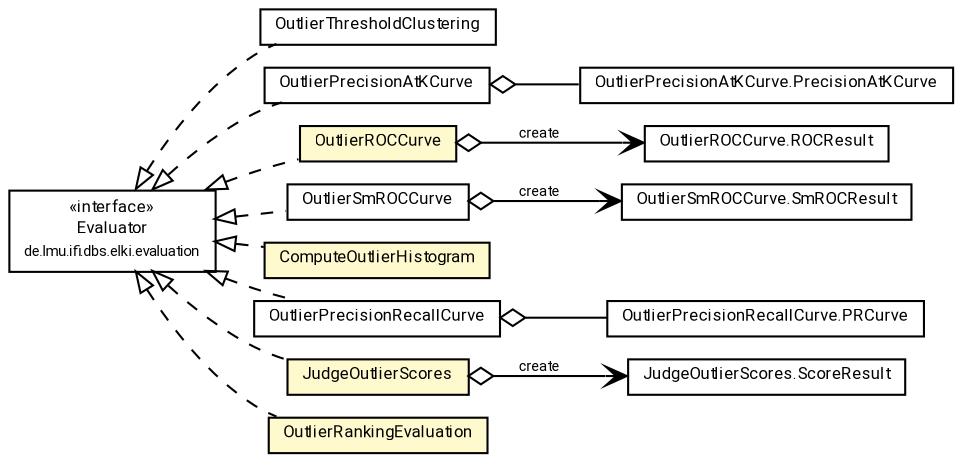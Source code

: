 #!/usr/local/bin/dot
#
# Class diagram 
# Generated by UMLGraph version R5_7_2-60-g0e99a6 (http://www.spinellis.gr/umlgraph/)
#

digraph G {
	graph [fontnames="svg"]
	edge [fontname="Roboto",fontsize=7,labelfontname="Roboto",labelfontsize=7,color="black"];
	node [fontname="Roboto",fontcolor="black",fontsize=8,shape=plaintext,margin=0,width=0,height=0];
	nodesep=0.15;
	ranksep=0.25;
	rankdir=LR;
	// de.lmu.ifi.dbs.elki.evaluation.outlier.OutlierThresholdClustering
	c35234 [label=<<table title="de.lmu.ifi.dbs.elki.evaluation.outlier.OutlierThresholdClustering" border="0" cellborder="1" cellspacing="0" cellpadding="2" href="OutlierThresholdClustering.html" target="_parent">
		<tr><td><table border="0" cellspacing="0" cellpadding="1">
		<tr><td align="center" balign="center"> <font face="Roboto">OutlierThresholdClustering</font> </td></tr>
		</table></td></tr>
		</table>>, URL="OutlierThresholdClustering.html"];
	// de.lmu.ifi.dbs.elki.evaluation.Evaluator
	c36307 [label=<<table title="de.lmu.ifi.dbs.elki.evaluation.Evaluator" border="0" cellborder="1" cellspacing="0" cellpadding="2" href="../Evaluator.html" target="_parent">
		<tr><td><table border="0" cellspacing="0" cellpadding="1">
		<tr><td align="center" balign="center"> &#171;interface&#187; </td></tr>
		<tr><td align="center" balign="center"> <font face="Roboto">Evaluator</font> </td></tr>
		<tr><td align="center" balign="center"> <font face="Roboto" point-size="7.0">de.lmu.ifi.dbs.elki.evaluation</font> </td></tr>
		</table></td></tr>
		</table>>, URL="../Evaluator.html"];
	// de.lmu.ifi.dbs.elki.evaluation.outlier.OutlierPrecisionAtKCurve
	c38057 [label=<<table title="de.lmu.ifi.dbs.elki.evaluation.outlier.OutlierPrecisionAtKCurve" border="0" cellborder="1" cellspacing="0" cellpadding="2" href="OutlierPrecisionAtKCurve.html" target="_parent">
		<tr><td><table border="0" cellspacing="0" cellpadding="1">
		<tr><td align="center" balign="center"> <font face="Roboto">OutlierPrecisionAtKCurve</font> </td></tr>
		</table></td></tr>
		</table>>, URL="OutlierPrecisionAtKCurve.html"];
	// de.lmu.ifi.dbs.elki.evaluation.outlier.OutlierPrecisionAtKCurve.PrecisionAtKCurve
	c38058 [label=<<table title="de.lmu.ifi.dbs.elki.evaluation.outlier.OutlierPrecisionAtKCurve.PrecisionAtKCurve" border="0" cellborder="1" cellspacing="0" cellpadding="2" href="OutlierPrecisionAtKCurve.PrecisionAtKCurve.html" target="_parent">
		<tr><td><table border="0" cellspacing="0" cellpadding="1">
		<tr><td align="center" balign="center"> <font face="Roboto">OutlierPrecisionAtKCurve.PrecisionAtKCurve</font> </td></tr>
		</table></td></tr>
		</table>>, URL="OutlierPrecisionAtKCurve.PrecisionAtKCurve.html"];
	// de.lmu.ifi.dbs.elki.evaluation.outlier.OutlierROCCurve
	c38060 [label=<<table title="de.lmu.ifi.dbs.elki.evaluation.outlier.OutlierROCCurve" border="0" cellborder="1" cellspacing="0" cellpadding="2" bgcolor="LemonChiffon" href="OutlierROCCurve.html" target="_parent">
		<tr><td><table border="0" cellspacing="0" cellpadding="1">
		<tr><td align="center" balign="center"> <font face="Roboto">OutlierROCCurve</font> </td></tr>
		</table></td></tr>
		</table>>, URL="OutlierROCCurve.html"];
	// de.lmu.ifi.dbs.elki.evaluation.outlier.OutlierROCCurve.ROCResult
	c38061 [label=<<table title="de.lmu.ifi.dbs.elki.evaluation.outlier.OutlierROCCurve.ROCResult" border="0" cellborder="1" cellspacing="0" cellpadding="2" href="OutlierROCCurve.ROCResult.html" target="_parent">
		<tr><td><table border="0" cellspacing="0" cellpadding="1">
		<tr><td align="center" balign="center"> <font face="Roboto">OutlierROCCurve.ROCResult</font> </td></tr>
		</table></td></tr>
		</table>>, URL="OutlierROCCurve.ROCResult.html"];
	// de.lmu.ifi.dbs.elki.evaluation.outlier.OutlierSmROCCurve
	c38063 [label=<<table title="de.lmu.ifi.dbs.elki.evaluation.outlier.OutlierSmROCCurve" border="0" cellborder="1" cellspacing="0" cellpadding="2" href="OutlierSmROCCurve.html" target="_parent">
		<tr><td><table border="0" cellspacing="0" cellpadding="1">
		<tr><td align="center" balign="center"> <font face="Roboto">OutlierSmROCCurve</font> </td></tr>
		</table></td></tr>
		</table>>, URL="OutlierSmROCCurve.html"];
	// de.lmu.ifi.dbs.elki.evaluation.outlier.OutlierSmROCCurve.SmROCResult
	c38064 [label=<<table title="de.lmu.ifi.dbs.elki.evaluation.outlier.OutlierSmROCCurve.SmROCResult" border="0" cellborder="1" cellspacing="0" cellpadding="2" href="OutlierSmROCCurve.SmROCResult.html" target="_parent">
		<tr><td><table border="0" cellspacing="0" cellpadding="1">
		<tr><td align="center" balign="center"> <font face="Roboto">OutlierSmROCCurve.SmROCResult</font> </td></tr>
		</table></td></tr>
		</table>>, URL="OutlierSmROCCurve.SmROCResult.html"];
	// de.lmu.ifi.dbs.elki.evaluation.outlier.ComputeOutlierHistogram
	c38066 [label=<<table title="de.lmu.ifi.dbs.elki.evaluation.outlier.ComputeOutlierHistogram" border="0" cellborder="1" cellspacing="0" cellpadding="2" bgcolor="LemonChiffon" href="ComputeOutlierHistogram.html" target="_parent">
		<tr><td><table border="0" cellspacing="0" cellpadding="1">
		<tr><td align="center" balign="center"> <font face="Roboto">ComputeOutlierHistogram</font> </td></tr>
		</table></td></tr>
		</table>>, URL="ComputeOutlierHistogram.html"];
	// de.lmu.ifi.dbs.elki.evaluation.outlier.OutlierPrecisionRecallCurve
	c38068 [label=<<table title="de.lmu.ifi.dbs.elki.evaluation.outlier.OutlierPrecisionRecallCurve" border="0" cellborder="1" cellspacing="0" cellpadding="2" href="OutlierPrecisionRecallCurve.html" target="_parent">
		<tr><td><table border="0" cellspacing="0" cellpadding="1">
		<tr><td align="center" balign="center"> <font face="Roboto">OutlierPrecisionRecallCurve</font> </td></tr>
		</table></td></tr>
		</table>>, URL="OutlierPrecisionRecallCurve.html"];
	// de.lmu.ifi.dbs.elki.evaluation.outlier.OutlierPrecisionRecallCurve.PRCurve
	c38069 [label=<<table title="de.lmu.ifi.dbs.elki.evaluation.outlier.OutlierPrecisionRecallCurve.PRCurve" border="0" cellborder="1" cellspacing="0" cellpadding="2" href="OutlierPrecisionRecallCurve.PRCurve.html" target="_parent">
		<tr><td><table border="0" cellspacing="0" cellpadding="1">
		<tr><td align="center" balign="center"> <font face="Roboto">OutlierPrecisionRecallCurve.PRCurve</font> </td></tr>
		</table></td></tr>
		</table>>, URL="OutlierPrecisionRecallCurve.PRCurve.html"];
	// de.lmu.ifi.dbs.elki.evaluation.outlier.JudgeOutlierScores
	c38071 [label=<<table title="de.lmu.ifi.dbs.elki.evaluation.outlier.JudgeOutlierScores" border="0" cellborder="1" cellspacing="0" cellpadding="2" bgcolor="LemonChiffon" href="JudgeOutlierScores.html" target="_parent">
		<tr><td><table border="0" cellspacing="0" cellpadding="1">
		<tr><td align="center" balign="center"> <font face="Roboto">JudgeOutlierScores</font> </td></tr>
		</table></td></tr>
		</table>>, URL="JudgeOutlierScores.html"];
	// de.lmu.ifi.dbs.elki.evaluation.outlier.JudgeOutlierScores.ScoreResult
	c38072 [label=<<table title="de.lmu.ifi.dbs.elki.evaluation.outlier.JudgeOutlierScores.ScoreResult" border="0" cellborder="1" cellspacing="0" cellpadding="2" href="JudgeOutlierScores.ScoreResult.html" target="_parent">
		<tr><td><table border="0" cellspacing="0" cellpadding="1">
		<tr><td align="center" balign="center"> <font face="Roboto">JudgeOutlierScores.ScoreResult</font> </td></tr>
		</table></td></tr>
		</table>>, URL="JudgeOutlierScores.ScoreResult.html"];
	// de.lmu.ifi.dbs.elki.evaluation.outlier.OutlierRankingEvaluation
	c38074 [label=<<table title="de.lmu.ifi.dbs.elki.evaluation.outlier.OutlierRankingEvaluation" border="0" cellborder="1" cellspacing="0" cellpadding="2" bgcolor="LemonChiffon" href="OutlierRankingEvaluation.html" target="_parent">
		<tr><td><table border="0" cellspacing="0" cellpadding="1">
		<tr><td align="center" balign="center"> <font face="Roboto">OutlierRankingEvaluation</font> </td></tr>
		</table></td></tr>
		</table>>, URL="OutlierRankingEvaluation.html"];
	// de.lmu.ifi.dbs.elki.evaluation.outlier.OutlierThresholdClustering implements de.lmu.ifi.dbs.elki.evaluation.Evaluator
	c36307 -> c35234 [arrowtail=empty,style=dashed,dir=back,weight=9];
	// de.lmu.ifi.dbs.elki.evaluation.outlier.OutlierPrecisionAtKCurve implements de.lmu.ifi.dbs.elki.evaluation.Evaluator
	c36307 -> c38057 [arrowtail=empty,style=dashed,dir=back,weight=9];
	// de.lmu.ifi.dbs.elki.evaluation.outlier.OutlierPrecisionAtKCurve has de.lmu.ifi.dbs.elki.evaluation.outlier.OutlierPrecisionAtKCurve.PrecisionAtKCurve
	c38057 -> c38058 [arrowhead=none,arrowtail=ediamond,dir=back,weight=4];
	// de.lmu.ifi.dbs.elki.evaluation.outlier.OutlierROCCurve implements de.lmu.ifi.dbs.elki.evaluation.Evaluator
	c36307 -> c38060 [arrowtail=empty,style=dashed,dir=back,weight=9];
	// de.lmu.ifi.dbs.elki.evaluation.outlier.OutlierROCCurve navhas de.lmu.ifi.dbs.elki.evaluation.outlier.OutlierROCCurve.ROCResult
	c38060 -> c38061 [arrowhead=open,arrowtail=ediamond,dir=both,weight=3,label="create"];
	// de.lmu.ifi.dbs.elki.evaluation.outlier.OutlierSmROCCurve implements de.lmu.ifi.dbs.elki.evaluation.Evaluator
	c36307 -> c38063 [arrowtail=empty,style=dashed,dir=back,weight=9];
	// de.lmu.ifi.dbs.elki.evaluation.outlier.OutlierSmROCCurve navhas de.lmu.ifi.dbs.elki.evaluation.outlier.OutlierSmROCCurve.SmROCResult
	c38063 -> c38064 [arrowhead=open,arrowtail=ediamond,dir=both,weight=3,label="create"];
	// de.lmu.ifi.dbs.elki.evaluation.outlier.ComputeOutlierHistogram implements de.lmu.ifi.dbs.elki.evaluation.Evaluator
	c36307 -> c38066 [arrowtail=empty,style=dashed,dir=back,weight=9];
	// de.lmu.ifi.dbs.elki.evaluation.outlier.OutlierPrecisionRecallCurve implements de.lmu.ifi.dbs.elki.evaluation.Evaluator
	c36307 -> c38068 [arrowtail=empty,style=dashed,dir=back,weight=9];
	// de.lmu.ifi.dbs.elki.evaluation.outlier.OutlierPrecisionRecallCurve has de.lmu.ifi.dbs.elki.evaluation.outlier.OutlierPrecisionRecallCurve.PRCurve
	c38068 -> c38069 [arrowhead=none,arrowtail=ediamond,dir=back,weight=4];
	// de.lmu.ifi.dbs.elki.evaluation.outlier.JudgeOutlierScores implements de.lmu.ifi.dbs.elki.evaluation.Evaluator
	c36307 -> c38071 [arrowtail=empty,style=dashed,dir=back,weight=9];
	// de.lmu.ifi.dbs.elki.evaluation.outlier.JudgeOutlierScores navhas de.lmu.ifi.dbs.elki.evaluation.outlier.JudgeOutlierScores.ScoreResult
	c38071 -> c38072 [arrowhead=open,arrowtail=ediamond,dir=both,weight=3,label="create"];
	// de.lmu.ifi.dbs.elki.evaluation.outlier.OutlierRankingEvaluation implements de.lmu.ifi.dbs.elki.evaluation.Evaluator
	c36307 -> c38074 [arrowtail=empty,style=dashed,dir=back,weight=9];
}

